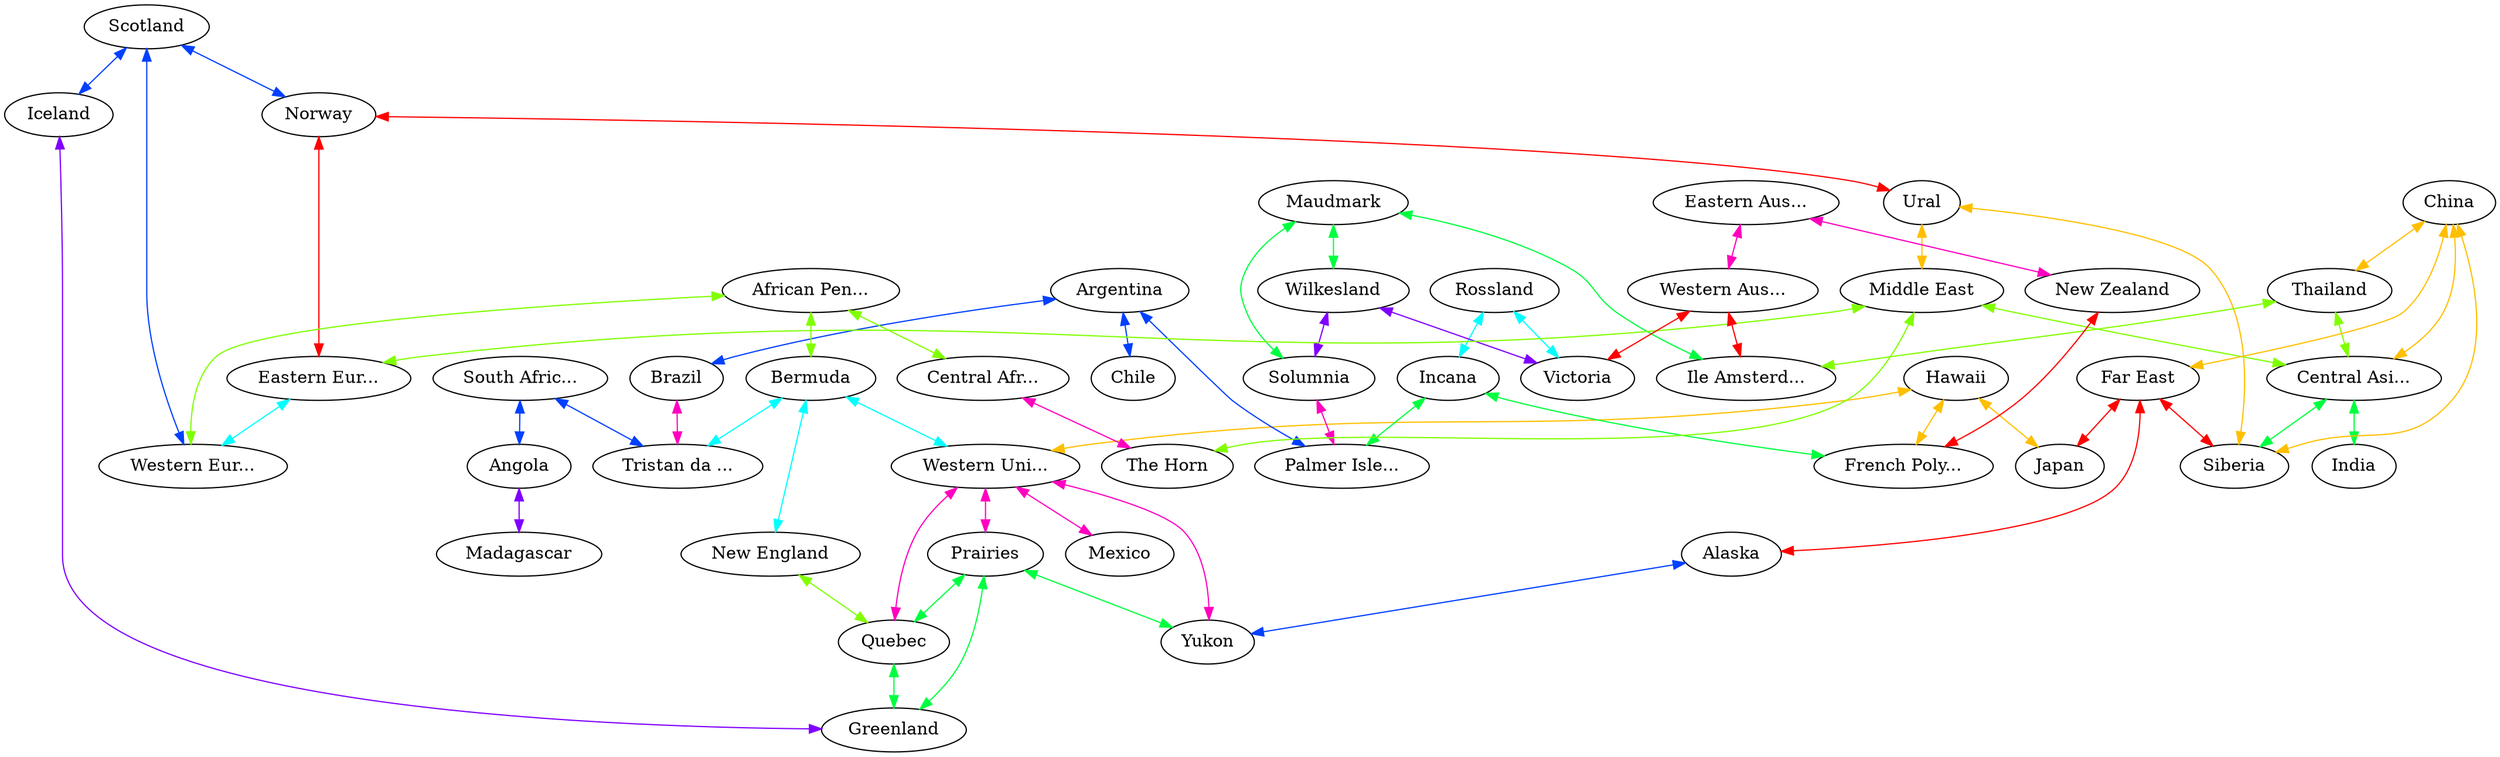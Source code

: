 graph x {
"Alaska" [pos="0.652777777777778,-0.875",label="Alaska"]
"Greenland" [pos="3.20833333333333,-0.666666666666667",label="Greenland"]
"Yukon" [pos="1.06944444444444,-1.125",label="Yukon"]
"Prairies" [pos="1.54166666666667,-1.01388888888889",label="Prairies"]
"Western United States" [pos="1.66666666666667,-1.44444444444444",label="Western Uni..."]
"Quebec" [pos="2.36111111111111,-1.13888888888889",label="Quebec"]
"New England" [pos="2.22222222222222,-1.5",label="New England"]
"Mexico" [pos="1.80555555555556,-1.91666666666667",label="Mexico"]
"Bermuda" [pos="2.625,-1.65277777777778",label="Bermuda"]
"Hawaii" [pos="0.5,-1.93055555555556",label="Hawaii"]
"French Polynesia" [pos="0.819444444444444,-2.83333333333333",label="French Poly..."]
"Rossland" [pos="1.26388888888889,-4.18055555555556",label="Rossland"]
"Incana" [pos="1.90277777777778,-4.375",label="Incana"]
"Palmer Isles" [pos="2.56944444444444,-4.08333333333333",label="Palmer Isle..."]
"Solumnia" [pos="3.83333333333333,-4.375",label="Solumnia"]
"Maudmark" [pos="4.48611111111111,-4.15277777777778",label="Maudmark"]
"Wilkesland" [pos="5.625,-4.20833333333333",label="Wilkesland"]
"Victoria" [pos="6.625,-4.22222222222222",label="Victoria"]
"Chile" [pos="2.38888888888889,-2.83333333333333",label="Chile"]
"Argentina" [pos="2.66666666666667,-3.16666666666667",label="Argentina"]
"Brazil" [pos="2.94444444444444,-2.80555555555556",label="Brazil"]
"Tristan da Cunha" [pos="3.875,-3.31944444444444",label="Tristan da ..."]
"Iceland" [pos="3.80555555555556,-0.847222222222222",label="Iceland"]
"Scotland" [pos="4.04166666666667,-1.08333333333333",label="Scotland"]
"Norway" [pos="4.48611111111111,-0.875",label="Norway"]
"Eastern Europe" [pos="4.58333333333333,-1.29166666666667",label="Eastern Eur..."]
"Western Europe" [pos="4.15277777777778,-1.38888888888889",label="Western Eur..."]
"Ural" [pos="5.47222222222222,-1.04166666666667",label="Ural"]
"Middle East" [pos="5.125,-1.59722222222222",label="Middle East"]
"Central Asia" [pos="5.70833333333333,-1.45833333333333",label="Central Asi..."]
"India" [pos="5.86111111111111,-1.90277777777778",label="India"]
"Thailand" [pos="6.45833333333333,-1.94444444444444",label="Thailand"]
"Siberia" [pos="6.55555555555556,-1.11111111111111",label="Siberia"]
"Far East" [pos="7.54166666666667,-0.930555555555556",label="Far East"]
"China" [pos="6.375,-1.54166666666667",label="China"]
"Japan" [pos="7.31944444444444,-1.5",label="Japan"]
"African Peninsula" [pos="4.05555555555556,-1.80555555555556",label="African Pen..."]
"Central Africa" [pos="4.47222222222222,-2",label="Central Afr..."]
"The Horn" [pos="4.875,-2.01388888888889",label="The Horn"]
"Angola" [pos="4.84722222222222,-2.80555555555556",label="Angola"]
"Madagascar" [pos="5.20833333333333,-2.93055555555556",label="Madagascar"]
"South Africa" [pos="4.65277777777778,-3.09722222222222",label="South Afric..."]
"Ile Amsterdam" [pos="6.08333333333333,-3.01388888888889",label="Ile Amsterd..."]
"Western Australia" [pos="7.02777777777778,-2.95833333333333",label="Western Aus..."]
"Eastern Australia" [pos="7.56944444444444,-3.125",label="Eastern Aus..."]
"New Zealand" [pos="7.95833333333333,-3.43055555555556",label="New Zealand"]
"Hawaii" -- "Western United States" [dir="both",color="0.125,1,1"]
"Hawaii" -- "Japan" [dir="both",color="0.125,1,1"]
"Hawaii" -- "French Polynesia" [dir="both",color="0.125,1,1"]
"African Peninsula" -- "Bermuda" [dir="both",color="0.25,1,1"]
"African Peninsula" -- "Western Europe" [dir="both",color="0.25,1,1"]
"African Peninsula" -- "Central Africa" [dir="both",color="0.25,1,1"]
"Maudmark" -- "Wilkesland" [dir="both",color="0.375,1,1"]
"Maudmark" -- "Ile Amsterdam" [dir="both",color="0.375,1,1"]
"Maudmark" -- "Solumnia" [dir="both",color="0.375,1,1"]
"Rossland" -- "Victoria" [dir="both",color="0.5,1,1"]
"Rossland" -- "Incana" [dir="both",color="0.5,1,1"]
"Scotland" -- "Western Europe" [dir="both",color="0.625,1,1"]
"Scotland" -- "Norway" [dir="both",color="0.625,1,1"]
"Scotland" -- "Iceland" [dir="both",color="0.625,1,1"]
"Wilkesland" -- "Solumnia" [dir="both",color="0.75,1,1"]
"Wilkesland" -- "Victoria" [dir="both",color="0.75,1,1"]
"Eastern Australia" -- "Western Australia" [dir="both",color="0.875,1,1"]
"Eastern Australia" -- "New Zealand" [dir="both",color="0.875,1,1"]
"Norway" -- "Ural" [dir="both",color="1,1,1"]
"Norway" -- "Eastern Europe" [dir="both",color="1,1,1"]
"China" -- "Siberia" [dir="both",color="0.125,1,1"]
"China" -- "Far East" [dir="both",color="0.125,1,1"]
"China" -- "Thailand" [dir="both",color="0.125,1,1"]
"China" -- "Central Asia" [dir="both",color="0.125,1,1"]
"Thailand" -- "Ile Amsterdam" [dir="both",color="0.25,1,1"]
"Thailand" -- "Central Asia" [dir="both",color="0.25,1,1"]
"Incana" -- "Palmer Isles" [dir="both",color="0.375,1,1"]
"Incana" -- "French Polynesia" [dir="both",color="0.375,1,1"]
"Bermuda" -- "Western United States" [dir="both",color="0.5,1,1"]
"Bermuda" -- "Tristan da Cunha" [dir="both",color="0.5,1,1"]
"Bermuda" -- "New England" [dir="both",color="0.5,1,1"]
"South Africa" -- "Angola" [dir="both",color="0.625,1,1"]
"South Africa" -- "Tristan da Cunha" [dir="both",color="0.625,1,1"]
"Angola" -- "Madagascar" [dir="both",color="0.75,1,1"]
"Western United States" -- "Quebec" [dir="both",color="0.875,1,1"]
"Western United States" -- "Prairies" [dir="both",color="0.875,1,1"]
"Western United States" -- "Yukon" [dir="both",color="0.875,1,1"]
"Western United States" -- "Mexico" [dir="both",color="0.875,1,1"]
"Western Australia" -- "Ile Amsterdam" [dir="both",color="1,1,1"]
"Western Australia" -- "Victoria" [dir="both",color="1,1,1"]
"Ural" -- "Siberia" [dir="both",color="0.125,1,1"]
"Ural" -- "Middle East" [dir="both",color="0.125,1,1"]
"Middle East" -- "Eastern Europe" [dir="both",color="0.25,1,1"]
"Middle East" -- "Central Asia" [dir="both",color="0.25,1,1"]
"Middle East" -- "The Horn" [dir="both",color="0.25,1,1"]
"Central Asia" -- "Siberia" [dir="both",color="0.375,1,1"]
"Central Asia" -- "India" [dir="both",color="0.375,1,1"]
"Eastern Europe" -- "Western Europe" [dir="both",color="0.5,1,1"]
"Argentina" -- "Chile" [dir="both",color="0.625,1,1"]
"Argentina" -- "Palmer Isles" [dir="both",color="0.625,1,1"]
"Argentina" -- "Brazil" [dir="both",color="0.625,1,1"]
"Solumnia" -- "Palmer Isles" [dir="both",color="0.875,1,1"]
"Far East" -- "Siberia" [dir="both",color="1,1,1"]
"Far East" -- "Alaska" [dir="both",color="1,1,1"]
"Far East" -- "Japan" [dir="both",color="1,1,1"]
"New England" -- "Quebec" [dir="both",color="0.25,1,1"]
"Prairies" -- "Quebec" [dir="both",color="0.375,1,1"]
"Prairies" -- "Yukon" [dir="both",color="0.375,1,1"]
"Prairies" -- "Greenland" [dir="both",color="0.375,1,1"]
"Alaska" -- "Yukon" [dir="both",color="0.625,1,1"]
"Iceland" -- "Greenland" [dir="both",color="0.75,1,1"]
"Central Africa" -- "The Horn" [dir="both",color="0.875,1,1"]
"New Zealand" -- "French Polynesia" [dir="both",color="1,1,1"]
"Quebec" -- "Greenland" [dir="both",color="0.375,1,1"]
"Brazil" -- "Tristan da Cunha" [dir="both",color="0.875,1,1"]
}
